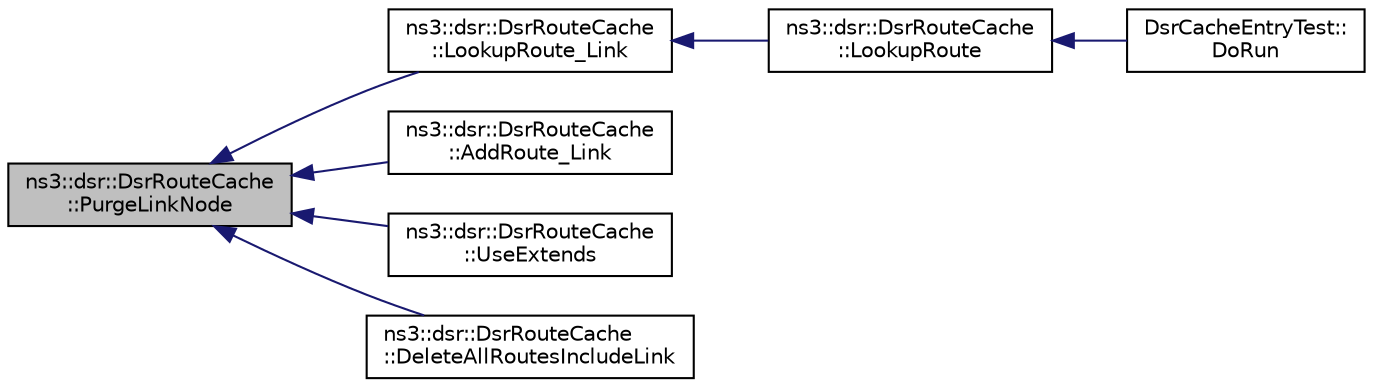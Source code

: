 digraph "ns3::dsr::DsrRouteCache::PurgeLinkNode"
{
  edge [fontname="Helvetica",fontsize="10",labelfontname="Helvetica",labelfontsize="10"];
  node [fontname="Helvetica",fontsize="10",shape=record];
  rankdir="LR";
  Node1 [label="ns3::dsr::DsrRouteCache\l::PurgeLinkNode",height=0.2,width=0.4,color="black", fillcolor="grey75", style="filled", fontcolor="black"];
  Node1 -> Node2 [dir="back",color="midnightblue",fontsize="10",style="solid"];
  Node2 [label="ns3::dsr::DsrRouteCache\l::LookupRoute_Link",height=0.2,width=0.4,color="black", fillcolor="white", style="filled",URL="$df/d3d/classns3_1_1dsr_1_1DsrRouteCache.html#ac9fcf2d3676a0e05cd567988cb29fe5a",tooltip="used by LookupRoute when LinkCache "];
  Node2 -> Node3 [dir="back",color="midnightblue",fontsize="10",style="solid"];
  Node3 [label="ns3::dsr::DsrRouteCache\l::LookupRoute",height=0.2,width=0.4,color="black", fillcolor="white", style="filled",URL="$df/d3d/classns3_1_1dsr_1_1DsrRouteCache.html#a563d72057fbabedafb85907ea79d692f",tooltip="Lookup route cache entry with destination address dst. "];
  Node3 -> Node4 [dir="back",color="midnightblue",fontsize="10",style="solid"];
  Node4 [label="DsrCacheEntryTest::\lDoRun",height=0.2,width=0.4,color="black", fillcolor="white", style="filled",URL="$d1/d6a/classDsrCacheEntryTest.html#a3603ab285d1258eccd2416853b98c76f",tooltip="Implementation to actually run this TestCase. "];
  Node1 -> Node5 [dir="back",color="midnightblue",fontsize="10",style="solid"];
  Node5 [label="ns3::dsr::DsrRouteCache\l::AddRoute_Link",height=0.2,width=0.4,color="black", fillcolor="white", style="filled",URL="$df/d3d/classns3_1_1dsr_1_1DsrRouteCache.html#a75cc32c929563b2a44ad73b2fda9c577"];
  Node1 -> Node6 [dir="back",color="midnightblue",fontsize="10",style="solid"];
  Node6 [label="ns3::dsr::DsrRouteCache\l::UseExtends",height=0.2,width=0.4,color="black", fillcolor="white", style="filled",URL="$df/d3d/classns3_1_1dsr_1_1DsrRouteCache.html#a806392bc615a83d0b3e3f251ab9d1fdf"];
  Node1 -> Node7 [dir="back",color="midnightblue",fontsize="10",style="solid"];
  Node7 [label="ns3::dsr::DsrRouteCache\l::DeleteAllRoutesIncludeLink",height=0.2,width=0.4,color="black", fillcolor="white", style="filled",URL="$df/d3d/classns3_1_1dsr_1_1DsrRouteCache.html#aee8f202a8c07cdfa27778f2f0be38e05",tooltip="Delete all the routes which includes the link from next hop address that has just been notified as un..."];
}
